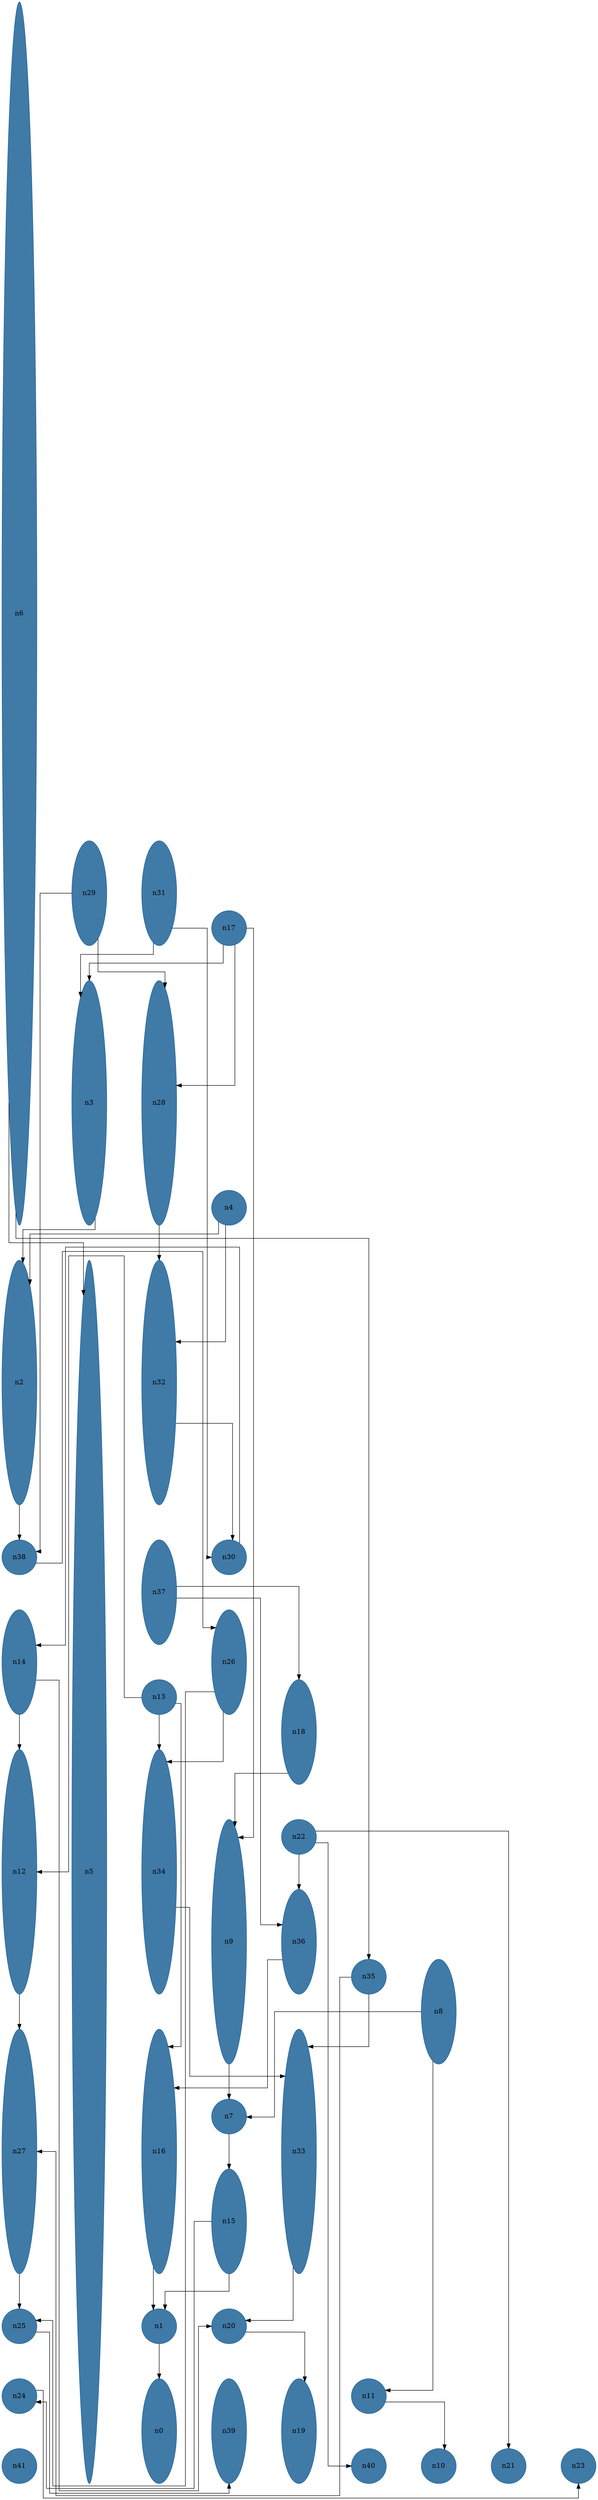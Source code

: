 //do not use DOT to generate pdf use NEATO or FDP
digraph{
layout="neato";
splines="ortho";
n6[shape="ellipse", style="filled", color="#004E8ABF", pos="0,55!", height="35", width="1"];
n6 -> n35;
n6 -> n5;
n29[shape="ellipse", style="filled", color="#004E8ABF", pos="2,47!", height="3", width="1"];
n29 -> n38;
n29 -> n28;
n31[shape="ellipse", style="filled", color="#004E8ABF", pos="4,47!", height="3", width="1"];
n31 -> n3;
n31 -> n30;
n17[shape="ellipse", style="filled", color="#004E8ABF", pos="6,46!", height="1", width="1"];
n17 -> n28;
n17 -> n3;
n17 -> n9;
n3[shape="ellipse", style="filled", color="#004E8ABF", pos="2,41!", height="7", width="1"];
n3 -> n2;
n28[shape="ellipse", style="filled", color="#004E8ABF", pos="4,41!", height="7", width="1"];
n28 -> n32;
n4[shape="ellipse", style="filled", color="#004E8ABF", pos="6,38!", height="1", width="1"];
n4 -> n2;
n4 -> n32;
n2[shape="ellipse", style="filled", color="#004E8ABF", pos="0,33!", height="7", width="1"];
n2 -> n38;
n5[shape="ellipse", style="filled", color="#004E8ABF", pos="2,19!", height="35", width="1"];
n32[shape="ellipse", style="filled", color="#004E8ABF", pos="4,33!", height="7", width="1"];
n32 -> n30;
n38[shape="ellipse", style="filled", color="#004E8ABF", pos="0,28!", height="1", width="1"];
n38 -> n26;
n37[shape="ellipse", style="filled", color="#004E8ABF", pos="4,27!", height="3", width="1"];
n37 -> n36;
n37 -> n18;
n30[shape="ellipse", style="filled", color="#004E8ABF", pos="6,28!", height="1", width="1"];
n30 -> n14;
n14[shape="ellipse", style="filled", color="#004E8ABF", pos="0,25!", height="3", width="1"];
n14 -> n20;
n14 -> n12;
n26[shape="ellipse", style="filled", color="#004E8ABF", pos="6,25!", height="3", width="1"];
n26 -> n25;
n26 -> n34;
n13[shape="ellipse", style="filled", color="#004E8ABF", pos="4,24!", height="1", width="1"];
n13 -> n16;
n13 -> n12;
n13 -> n34;
n18[shape="ellipse", style="filled", color="#004E8ABF", pos="8,23!", height="3", width="1"];
n18 -> n9;
n12[shape="ellipse", style="filled", color="#004E8ABF", pos="0,19!", height="7", width="1"];
n12 -> n27;
n34[shape="ellipse", style="filled", color="#004E8ABF", pos="4,19!", height="7", width="1"];
n34 -> n33;
n9[shape="ellipse", style="filled", color="#004E8ABF", pos="6,17!", height="7", width="1"];
n9 -> n7;
n22[shape="ellipse", style="filled", color="#004E8ABF", pos="8,20!", height="1", width="1"];
n22 -> n36;
n22 -> n40;
n22 -> n21;
n36[shape="ellipse", style="filled", color="#004E8ABF", pos="8,17!", height="3", width="1"];
n36 -> n16;
n35[shape="ellipse", style="filled", color="#004E8ABF", pos="10,16!", height="1", width="1"];
n35 -> n27;
n35 -> n33;
n8[shape="ellipse", style="filled", color="#004E8ABF", pos="12,15!", height="3", width="1"];
n8 -> n7;
n8 -> n11;
n27[shape="ellipse", style="filled", color="#004E8ABF", pos="0,11!", height="7", width="1"];
n27 -> n25;
n16[shape="ellipse", style="filled", color="#004E8ABF", pos="4,11!", height="7", width="1"];
n16 -> n1;
n33[shape="ellipse", style="filled", color="#004E8ABF", pos="8,11!", height="7", width="1"];
n33 -> n20;
n7[shape="ellipse", style="filled", color="#004E8ABF", pos="6,12!", height="1", width="1"];
n7 -> n15;
n15[shape="ellipse", style="filled", color="#004E8ABF", pos="6,9!", height="3", width="1"];
n15 -> n24;
n15 -> n1;
n25[shape="ellipse", style="filled", color="#004E8ABF", pos="0,6!", height="1", width="1"];
n25 -> n39;
n1[shape="ellipse", style="filled", color="#004E8ABF", pos="4,6!", height="1", width="1"];
n1 -> n0;
n20[shape="ellipse", style="filled", color="#004E8ABF", pos="6,6!", height="1", width="1"];
n20 -> n19;
n24[shape="ellipse", style="filled", color="#004E8ABF", pos="0,4!", height="1", width="1"];
n24 -> n23;
n0[shape="ellipse", style="filled", color="#004E8ABF", pos="4,3!", height="3", width="1"];
n39[shape="ellipse", style="filled", color="#004E8ABF", pos="6,3!", height="3", width="1"];
n19[shape="ellipse", style="filled", color="#004E8ABF", pos="8,3!", height="3", width="1"];
n11[shape="ellipse", style="filled", color="#004E8ABF", pos="10,4!", height="1", width="1"];
n11 -> n10;
n41[shape="ellipse", style="filled", color="#004E8ABF", pos="0,2!", height="1", width="1"];
n40[shape="ellipse", style="filled", color="#004E8ABF", pos="10,2!", height="1", width="1"];
n10[shape="ellipse", style="filled", color="#004E8ABF", pos="12,2!", height="1", width="1"];
n21[shape="ellipse", style="filled", color="#004E8ABF", pos="14,2!", height="1", width="1"];
n23[shape="ellipse", style="filled", color="#004E8ABF", pos="16,2!", height="1", width="1"];
}